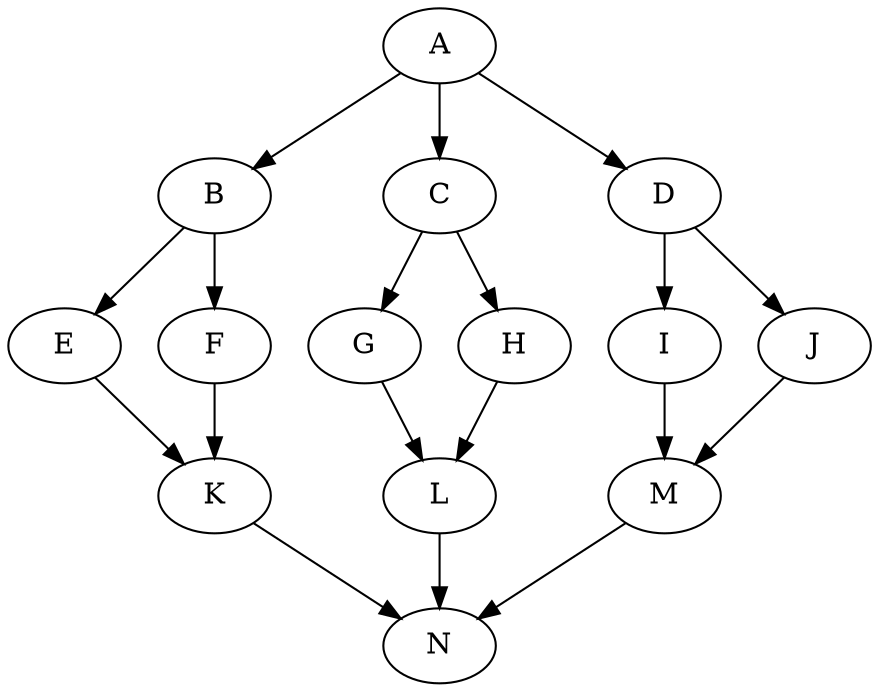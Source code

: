 digraph "Nodes14_Proc3" {
	A	 [Weight=3];
	B	 [Weight=5];
	C	 [Weight=1];
	D	 [Weight=5];
	E	 [Weight=1];
	F	 [Weight=1];
    G	 [Weight=4];
    H	 [Weight=4];
    I	 [Weight=1];
    J	 [Weight=1];
    K	 [Weight=3];
    L	 [Weight=5];
    M	 [Weight=3];
    N	 [Weight=3];
	A -> B	 [Weight=1];
	A -> C	 [Weight=1];
	A -> D	 [Weight=1];
	B -> E	 [Weight=3];
    B -> F	 [Weight=3];
	C -> G	 [Weight=3];
    C -> H	 [Weight=3];
	D -> I	 [Weight=3];
    D -> J	 [Weight=3];
    E -> K	 [Weight=4];
    F -> K	 [Weight=4];
    G -> L	 [Weight=4];
    H -> L	 [Weight=4];
    I -> M	 [Weight=4];
    J -> M	 [Weight=4];
    K -> N	 [Weight=5];
    L -> N	 [Weight=6];
    M -> N	 [Weight=5];
}
